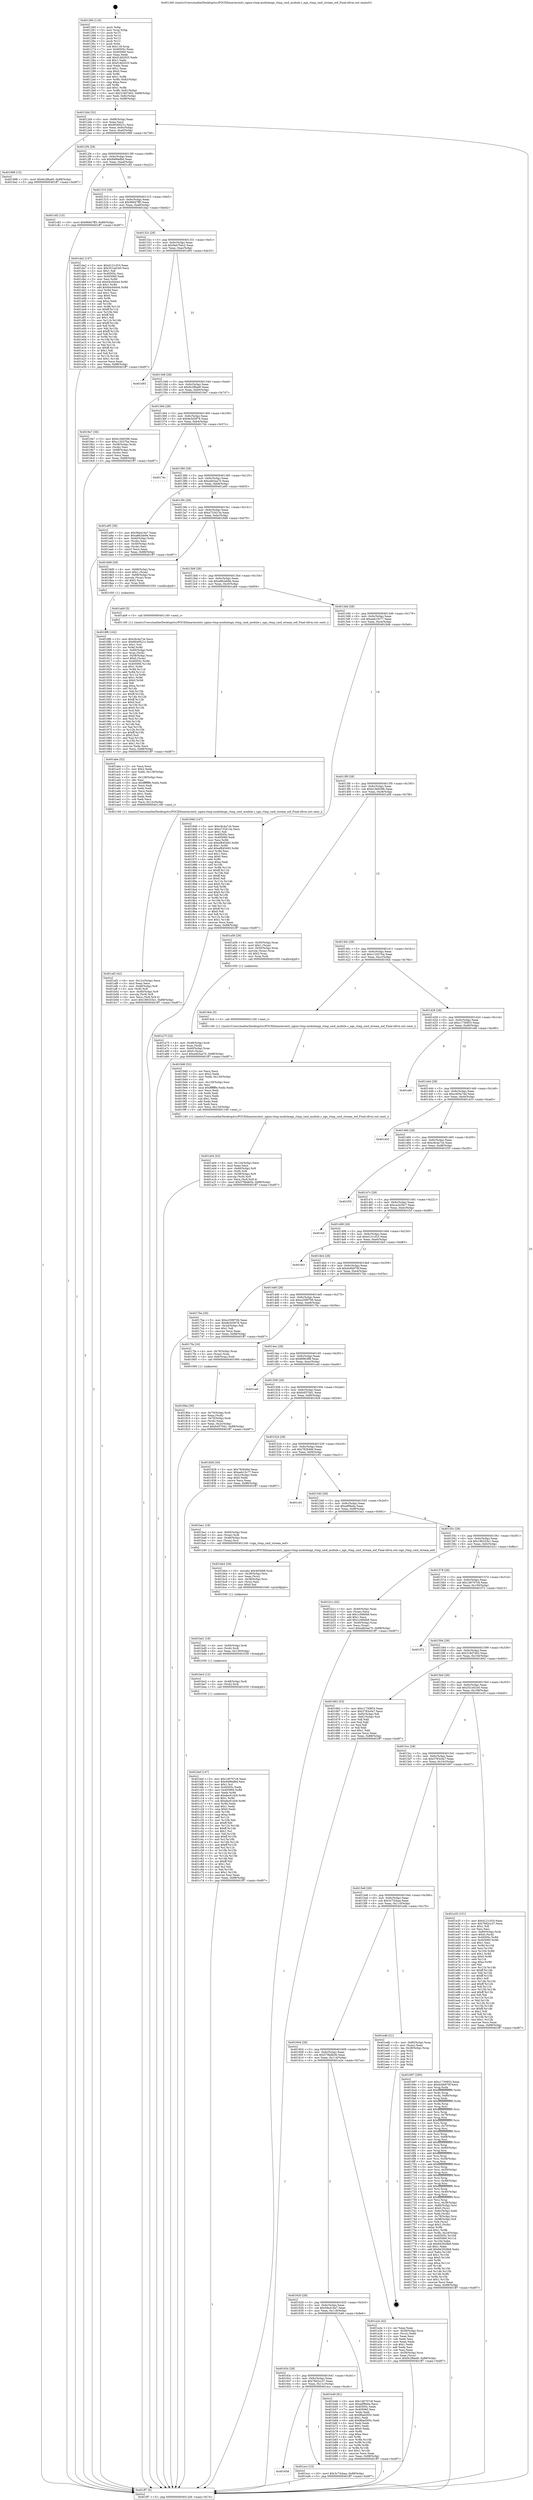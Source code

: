 digraph "0x401260" {
  label = "0x401260 (/mnt/c/Users/mathe/Desktop/tcc/POCII/binaries/extr_nginx-rtmp-modulengx_rtmp_cmd_module.c_ngx_rtmp_cmd_stream_eof_Final-ollvm.out::main(0))"
  labelloc = "t"
  node[shape=record]

  Entry [label="",width=0.3,height=0.3,shape=circle,fillcolor=black,style=filled]
  "0x4012d4" [label="{
     0x4012d4 [32]\l
     | [instrs]\l
     &nbsp;&nbsp;0x4012d4 \<+6\>: mov -0x88(%rbp),%eax\l
     &nbsp;&nbsp;0x4012da \<+2\>: mov %eax,%ecx\l
     &nbsp;&nbsp;0x4012dc \<+6\>: sub $0x9049521c,%ecx\l
     &nbsp;&nbsp;0x4012e2 \<+6\>: mov %eax,-0x9c(%rbp)\l
     &nbsp;&nbsp;0x4012e8 \<+6\>: mov %ecx,-0xa0(%rbp)\l
     &nbsp;&nbsp;0x4012ee \<+6\>: je 0000000000401998 \<main+0x738\>\l
  }"]
  "0x401998" [label="{
     0x401998 [15]\l
     | [instrs]\l
     &nbsp;&nbsp;0x401998 \<+10\>: movl $0x9c2f6ad0,-0x88(%rbp)\l
     &nbsp;&nbsp;0x4019a2 \<+5\>: jmp 0000000000401ff7 \<main+0xd97\>\l
  }"]
  "0x4012f4" [label="{
     0x4012f4 [28]\l
     | [instrs]\l
     &nbsp;&nbsp;0x4012f4 \<+5\>: jmp 00000000004012f9 \<main+0x99\>\l
     &nbsp;&nbsp;0x4012f9 \<+6\>: mov -0x9c(%rbp),%eax\l
     &nbsp;&nbsp;0x4012ff \<+5\>: sub $0x9496efbd,%eax\l
     &nbsp;&nbsp;0x401304 \<+6\>: mov %eax,-0xa4(%rbp)\l
     &nbsp;&nbsp;0x40130a \<+6\>: je 0000000000401c82 \<main+0xa22\>\l
  }"]
  Exit [label="",width=0.3,height=0.3,shape=circle,fillcolor=black,style=filled,peripheries=2]
  "0x401c82" [label="{
     0x401c82 [15]\l
     | [instrs]\l
     &nbsp;&nbsp;0x401c82 \<+10\>: movl $0x96847ff3,-0x88(%rbp)\l
     &nbsp;&nbsp;0x401c8c \<+5\>: jmp 0000000000401ff7 \<main+0xd97\>\l
  }"]
  "0x401310" [label="{
     0x401310 [28]\l
     | [instrs]\l
     &nbsp;&nbsp;0x401310 \<+5\>: jmp 0000000000401315 \<main+0xb5\>\l
     &nbsp;&nbsp;0x401315 \<+6\>: mov -0x9c(%rbp),%eax\l
     &nbsp;&nbsp;0x40131b \<+5\>: sub $0x96847ff3,%eax\l
     &nbsp;&nbsp;0x401320 \<+6\>: mov %eax,-0xa8(%rbp)\l
     &nbsp;&nbsp;0x401326 \<+6\>: je 0000000000401da2 \<main+0xb42\>\l
  }"]
  "0x401658" [label="{
     0x401658\l
  }", style=dashed]
  "0x401da2" [label="{
     0x401da2 [147]\l
     | [instrs]\l
     &nbsp;&nbsp;0x401da2 \<+5\>: mov $0xd121cf10,%eax\l
     &nbsp;&nbsp;0x401da7 \<+5\>: mov $0x351ed1b0,%ecx\l
     &nbsp;&nbsp;0x401dac \<+2\>: mov $0x1,%dl\l
     &nbsp;&nbsp;0x401dae \<+7\>: mov 0x40505c,%esi\l
     &nbsp;&nbsp;0x401db5 \<+7\>: mov 0x405060,%edi\l
     &nbsp;&nbsp;0x401dbc \<+3\>: mov %esi,%r8d\l
     &nbsp;&nbsp;0x401dbf \<+7\>: sub $0x64c0d444,%r8d\l
     &nbsp;&nbsp;0x401dc6 \<+4\>: sub $0x1,%r8d\l
     &nbsp;&nbsp;0x401dca \<+7\>: add $0x64c0d444,%r8d\l
     &nbsp;&nbsp;0x401dd1 \<+4\>: imul %r8d,%esi\l
     &nbsp;&nbsp;0x401dd5 \<+3\>: and $0x1,%esi\l
     &nbsp;&nbsp;0x401dd8 \<+3\>: cmp $0x0,%esi\l
     &nbsp;&nbsp;0x401ddb \<+4\>: sete %r9b\l
     &nbsp;&nbsp;0x401ddf \<+3\>: cmp $0xa,%edi\l
     &nbsp;&nbsp;0x401de2 \<+4\>: setl %r10b\l
     &nbsp;&nbsp;0x401de6 \<+3\>: mov %r9b,%r11b\l
     &nbsp;&nbsp;0x401de9 \<+4\>: xor $0xff,%r11b\l
     &nbsp;&nbsp;0x401ded \<+3\>: mov %r10b,%bl\l
     &nbsp;&nbsp;0x401df0 \<+3\>: xor $0xff,%bl\l
     &nbsp;&nbsp;0x401df3 \<+3\>: xor $0x1,%dl\l
     &nbsp;&nbsp;0x401df6 \<+3\>: mov %r11b,%r14b\l
     &nbsp;&nbsp;0x401df9 \<+4\>: and $0xff,%r14b\l
     &nbsp;&nbsp;0x401dfd \<+3\>: and %dl,%r9b\l
     &nbsp;&nbsp;0x401e00 \<+3\>: mov %bl,%r15b\l
     &nbsp;&nbsp;0x401e03 \<+4\>: and $0xff,%r15b\l
     &nbsp;&nbsp;0x401e07 \<+3\>: and %dl,%r10b\l
     &nbsp;&nbsp;0x401e0a \<+3\>: or %r9b,%r14b\l
     &nbsp;&nbsp;0x401e0d \<+3\>: or %r10b,%r15b\l
     &nbsp;&nbsp;0x401e10 \<+3\>: xor %r15b,%r14b\l
     &nbsp;&nbsp;0x401e13 \<+3\>: or %bl,%r11b\l
     &nbsp;&nbsp;0x401e16 \<+4\>: xor $0xff,%r11b\l
     &nbsp;&nbsp;0x401e1a \<+3\>: or $0x1,%dl\l
     &nbsp;&nbsp;0x401e1d \<+3\>: and %dl,%r11b\l
     &nbsp;&nbsp;0x401e20 \<+3\>: or %r11b,%r14b\l
     &nbsp;&nbsp;0x401e23 \<+4\>: test $0x1,%r14b\l
     &nbsp;&nbsp;0x401e27 \<+3\>: cmovne %ecx,%eax\l
     &nbsp;&nbsp;0x401e2a \<+6\>: mov %eax,-0x88(%rbp)\l
     &nbsp;&nbsp;0x401e30 \<+5\>: jmp 0000000000401ff7 \<main+0xd97\>\l
  }"]
  "0x40132c" [label="{
     0x40132c [28]\l
     | [instrs]\l
     &nbsp;&nbsp;0x40132c \<+5\>: jmp 0000000000401331 \<main+0xd1\>\l
     &nbsp;&nbsp;0x401331 \<+6\>: mov -0x9c(%rbp),%eax\l
     &nbsp;&nbsp;0x401337 \<+5\>: sub $0x9ab7b4c2,%eax\l
     &nbsp;&nbsp;0x40133c \<+6\>: mov %eax,-0xac(%rbp)\l
     &nbsp;&nbsp;0x401342 \<+6\>: je 0000000000401d93 \<main+0xb33\>\l
  }"]
  "0x401ecc" [label="{
     0x401ecc [15]\l
     | [instrs]\l
     &nbsp;&nbsp;0x401ecc \<+10\>: movl $0x3c73cbaa,-0x88(%rbp)\l
     &nbsp;&nbsp;0x401ed6 \<+5\>: jmp 0000000000401ff7 \<main+0xd97\>\l
  }"]
  "0x401d93" [label="{
     0x401d93\l
  }", style=dashed]
  "0x401348" [label="{
     0x401348 [28]\l
     | [instrs]\l
     &nbsp;&nbsp;0x401348 \<+5\>: jmp 000000000040134d \<main+0xed\>\l
     &nbsp;&nbsp;0x40134d \<+6\>: mov -0x9c(%rbp),%eax\l
     &nbsp;&nbsp;0x401353 \<+5\>: sub $0x9c2f6ad0,%eax\l
     &nbsp;&nbsp;0x401358 \<+6\>: mov %eax,-0xb0(%rbp)\l
     &nbsp;&nbsp;0x40135e \<+6\>: je 00000000004019a7 \<main+0x747\>\l
  }"]
  "0x401bef" [label="{
     0x401bef [147]\l
     | [instrs]\l
     &nbsp;&nbsp;0x401bef \<+5\>: mov $0x1d0707c8,%eax\l
     &nbsp;&nbsp;0x401bf4 \<+5\>: mov $0x9496efbd,%esi\l
     &nbsp;&nbsp;0x401bf9 \<+2\>: mov $0x1,%cl\l
     &nbsp;&nbsp;0x401bfb \<+7\>: mov 0x40505c,%edx\l
     &nbsp;&nbsp;0x401c02 \<+8\>: mov 0x405060,%r8d\l
     &nbsp;&nbsp;0x401c0a \<+3\>: mov %edx,%r9d\l
     &nbsp;&nbsp;0x401c0d \<+7\>: add $0xdec61dc6,%r9d\l
     &nbsp;&nbsp;0x401c14 \<+4\>: sub $0x1,%r9d\l
     &nbsp;&nbsp;0x401c18 \<+7\>: sub $0xdec61dc6,%r9d\l
     &nbsp;&nbsp;0x401c1f \<+4\>: imul %r9d,%edx\l
     &nbsp;&nbsp;0x401c23 \<+3\>: and $0x1,%edx\l
     &nbsp;&nbsp;0x401c26 \<+3\>: cmp $0x0,%edx\l
     &nbsp;&nbsp;0x401c29 \<+4\>: sete %r10b\l
     &nbsp;&nbsp;0x401c2d \<+4\>: cmp $0xa,%r8d\l
     &nbsp;&nbsp;0x401c31 \<+4\>: setl %r11b\l
     &nbsp;&nbsp;0x401c35 \<+3\>: mov %r10b,%bl\l
     &nbsp;&nbsp;0x401c38 \<+3\>: xor $0xff,%bl\l
     &nbsp;&nbsp;0x401c3b \<+3\>: mov %r11b,%r14b\l
     &nbsp;&nbsp;0x401c3e \<+4\>: xor $0xff,%r14b\l
     &nbsp;&nbsp;0x401c42 \<+3\>: xor $0x1,%cl\l
     &nbsp;&nbsp;0x401c45 \<+3\>: mov %bl,%r15b\l
     &nbsp;&nbsp;0x401c48 \<+4\>: and $0xff,%r15b\l
     &nbsp;&nbsp;0x401c4c \<+3\>: and %cl,%r10b\l
     &nbsp;&nbsp;0x401c4f \<+3\>: mov %r14b,%r12b\l
     &nbsp;&nbsp;0x401c52 \<+4\>: and $0xff,%r12b\l
     &nbsp;&nbsp;0x401c56 \<+3\>: and %cl,%r11b\l
     &nbsp;&nbsp;0x401c59 \<+3\>: or %r10b,%r15b\l
     &nbsp;&nbsp;0x401c5c \<+3\>: or %r11b,%r12b\l
     &nbsp;&nbsp;0x401c5f \<+3\>: xor %r12b,%r15b\l
     &nbsp;&nbsp;0x401c62 \<+3\>: or %r14b,%bl\l
     &nbsp;&nbsp;0x401c65 \<+3\>: xor $0xff,%bl\l
     &nbsp;&nbsp;0x401c68 \<+3\>: or $0x1,%cl\l
     &nbsp;&nbsp;0x401c6b \<+2\>: and %cl,%bl\l
     &nbsp;&nbsp;0x401c6d \<+3\>: or %bl,%r15b\l
     &nbsp;&nbsp;0x401c70 \<+4\>: test $0x1,%r15b\l
     &nbsp;&nbsp;0x401c74 \<+3\>: cmovne %esi,%eax\l
     &nbsp;&nbsp;0x401c77 \<+6\>: mov %eax,-0x88(%rbp)\l
     &nbsp;&nbsp;0x401c7d \<+5\>: jmp 0000000000401ff7 \<main+0xd97\>\l
  }"]
  "0x4019a7" [label="{
     0x4019a7 [36]\l
     | [instrs]\l
     &nbsp;&nbsp;0x4019a7 \<+5\>: mov $0xb19e9296,%eax\l
     &nbsp;&nbsp;0x4019ac \<+5\>: mov $0xc12027ba,%ecx\l
     &nbsp;&nbsp;0x4019b1 \<+4\>: mov -0x58(%rbp),%rdx\l
     &nbsp;&nbsp;0x4019b5 \<+2\>: mov (%rdx),%esi\l
     &nbsp;&nbsp;0x4019b7 \<+4\>: mov -0x68(%rbp),%rdx\l
     &nbsp;&nbsp;0x4019bb \<+2\>: cmp (%rdx),%esi\l
     &nbsp;&nbsp;0x4019bd \<+3\>: cmovl %ecx,%eax\l
     &nbsp;&nbsp;0x4019c0 \<+6\>: mov %eax,-0x88(%rbp)\l
     &nbsp;&nbsp;0x4019c6 \<+5\>: jmp 0000000000401ff7 \<main+0xd97\>\l
  }"]
  "0x401364" [label="{
     0x401364 [28]\l
     | [instrs]\l
     &nbsp;&nbsp;0x401364 \<+5\>: jmp 0000000000401369 \<main+0x109\>\l
     &nbsp;&nbsp;0x401369 \<+6\>: mov -0x9c(%rbp),%eax\l
     &nbsp;&nbsp;0x40136f \<+5\>: sub $0x9e3d3978,%eax\l
     &nbsp;&nbsp;0x401374 \<+6\>: mov %eax,-0xb4(%rbp)\l
     &nbsp;&nbsp;0x40137a \<+6\>: je 00000000004017dc \<main+0x57c\>\l
  }"]
  "0x401be3" [label="{
     0x401be3 [12]\l
     | [instrs]\l
     &nbsp;&nbsp;0x401be3 \<+4\>: mov -0x48(%rbp),%rdi\l
     &nbsp;&nbsp;0x401be7 \<+3\>: mov (%rdi),%rdi\l
     &nbsp;&nbsp;0x401bea \<+5\>: call 0000000000401030 \<free@plt\>\l
     | [calls]\l
     &nbsp;&nbsp;0x401030 \{1\} (unknown)\l
  }"]
  "0x4017dc" [label="{
     0x4017dc\l
  }", style=dashed]
  "0x401380" [label="{
     0x401380 [28]\l
     | [instrs]\l
     &nbsp;&nbsp;0x401380 \<+5\>: jmp 0000000000401385 \<main+0x125\>\l
     &nbsp;&nbsp;0x401385 \<+6\>: mov -0x9c(%rbp),%eax\l
     &nbsp;&nbsp;0x40138b \<+5\>: sub $0xa4b5aa70,%eax\l
     &nbsp;&nbsp;0x401390 \<+6\>: mov %eax,-0xb8(%rbp)\l
     &nbsp;&nbsp;0x401396 \<+6\>: je 0000000000401a95 \<main+0x835\>\l
  }"]
  "0x401bd1" [label="{
     0x401bd1 [18]\l
     | [instrs]\l
     &nbsp;&nbsp;0x401bd1 \<+4\>: mov -0x60(%rbp),%rdi\l
     &nbsp;&nbsp;0x401bd5 \<+3\>: mov (%rdi),%rdi\l
     &nbsp;&nbsp;0x401bd8 \<+6\>: mov %eax,-0x130(%rbp)\l
     &nbsp;&nbsp;0x401bde \<+5\>: call 0000000000401030 \<free@plt\>\l
     | [calls]\l
     &nbsp;&nbsp;0x401030 \{1\} (unknown)\l
  }"]
  "0x401a95" [label="{
     0x401a95 [36]\l
     | [instrs]\l
     &nbsp;&nbsp;0x401a95 \<+5\>: mov $0x58a416a7,%eax\l
     &nbsp;&nbsp;0x401a9a \<+5\>: mov $0xa862eb9e,%ecx\l
     &nbsp;&nbsp;0x401a9f \<+4\>: mov -0x40(%rbp),%rdx\l
     &nbsp;&nbsp;0x401aa3 \<+2\>: mov (%rdx),%esi\l
     &nbsp;&nbsp;0x401aa5 \<+4\>: mov -0x50(%rbp),%rdx\l
     &nbsp;&nbsp;0x401aa9 \<+2\>: cmp (%rdx),%esi\l
     &nbsp;&nbsp;0x401aab \<+3\>: cmovl %ecx,%eax\l
     &nbsp;&nbsp;0x401aae \<+6\>: mov %eax,-0x88(%rbp)\l
     &nbsp;&nbsp;0x401ab4 \<+5\>: jmp 0000000000401ff7 \<main+0xd97\>\l
  }"]
  "0x40139c" [label="{
     0x40139c [28]\l
     | [instrs]\l
     &nbsp;&nbsp;0x40139c \<+5\>: jmp 00000000004013a1 \<main+0x141\>\l
     &nbsp;&nbsp;0x4013a1 \<+6\>: mov -0x9c(%rbp),%eax\l
     &nbsp;&nbsp;0x4013a7 \<+5\>: sub $0xa733413a,%eax\l
     &nbsp;&nbsp;0x4013ac \<+6\>: mov %eax,-0xbc(%rbp)\l
     &nbsp;&nbsp;0x4013b2 \<+6\>: je 00000000004018d9 \<main+0x679\>\l
  }"]
  "0x401bb4" [label="{
     0x401bb4 [29]\l
     | [instrs]\l
     &nbsp;&nbsp;0x401bb4 \<+10\>: movabs $0x4030b6,%rdi\l
     &nbsp;&nbsp;0x401bbe \<+4\>: mov -0x38(%rbp),%rsi\l
     &nbsp;&nbsp;0x401bc2 \<+2\>: mov %eax,(%rsi)\l
     &nbsp;&nbsp;0x401bc4 \<+4\>: mov -0x38(%rbp),%rsi\l
     &nbsp;&nbsp;0x401bc8 \<+2\>: mov (%rsi),%esi\l
     &nbsp;&nbsp;0x401bca \<+2\>: mov $0x0,%al\l
     &nbsp;&nbsp;0x401bcc \<+5\>: call 0000000000401040 \<printf@plt\>\l
     | [calls]\l
     &nbsp;&nbsp;0x401040 \{1\} (unknown)\l
  }"]
  "0x4018d9" [label="{
     0x4018d9 [29]\l
     | [instrs]\l
     &nbsp;&nbsp;0x4018d9 \<+4\>: mov -0x68(%rbp),%rax\l
     &nbsp;&nbsp;0x4018dd \<+6\>: movl $0x1,(%rax)\l
     &nbsp;&nbsp;0x4018e3 \<+4\>: mov -0x68(%rbp),%rax\l
     &nbsp;&nbsp;0x4018e7 \<+3\>: movslq (%rax),%rax\l
     &nbsp;&nbsp;0x4018ea \<+4\>: shl $0x2,%rax\l
     &nbsp;&nbsp;0x4018ee \<+3\>: mov %rax,%rdi\l
     &nbsp;&nbsp;0x4018f1 \<+5\>: call 0000000000401050 \<malloc@plt\>\l
     | [calls]\l
     &nbsp;&nbsp;0x401050 \{1\} (unknown)\l
  }"]
  "0x4013b8" [label="{
     0x4013b8 [28]\l
     | [instrs]\l
     &nbsp;&nbsp;0x4013b8 \<+5\>: jmp 00000000004013bd \<main+0x15d\>\l
     &nbsp;&nbsp;0x4013bd \<+6\>: mov -0x9c(%rbp),%eax\l
     &nbsp;&nbsp;0x4013c3 \<+5\>: sub $0xa862eb9e,%eax\l
     &nbsp;&nbsp;0x4013c8 \<+6\>: mov %eax,-0xc0(%rbp)\l
     &nbsp;&nbsp;0x4013ce \<+6\>: je 0000000000401ab9 \<main+0x859\>\l
  }"]
  "0x40163c" [label="{
     0x40163c [28]\l
     | [instrs]\l
     &nbsp;&nbsp;0x40163c \<+5\>: jmp 0000000000401641 \<main+0x3e1\>\l
     &nbsp;&nbsp;0x401641 \<+6\>: mov -0x9c(%rbp),%eax\l
     &nbsp;&nbsp;0x401647 \<+5\>: sub $0x78d2cc37,%eax\l
     &nbsp;&nbsp;0x40164c \<+6\>: mov %eax,-0x11c(%rbp)\l
     &nbsp;&nbsp;0x401652 \<+6\>: je 0000000000401ecc \<main+0xc6c\>\l
  }"]
  "0x401ab9" [label="{
     0x401ab9 [5]\l
     | [instrs]\l
     &nbsp;&nbsp;0x401ab9 \<+5\>: call 0000000000401160 \<next_i\>\l
     | [calls]\l
     &nbsp;&nbsp;0x401160 \{1\} (/mnt/c/Users/mathe/Desktop/tcc/POCII/binaries/extr_nginx-rtmp-modulengx_rtmp_cmd_module.c_ngx_rtmp_cmd_stream_eof_Final-ollvm.out::next_i)\l
  }"]
  "0x4013d4" [label="{
     0x4013d4 [28]\l
     | [instrs]\l
     &nbsp;&nbsp;0x4013d4 \<+5\>: jmp 00000000004013d9 \<main+0x179\>\l
     &nbsp;&nbsp;0x4013d9 \<+6\>: mov -0x9c(%rbp),%eax\l
     &nbsp;&nbsp;0x4013df \<+5\>: sub $0xaeb15c77,%eax\l
     &nbsp;&nbsp;0x4013e4 \<+6\>: mov %eax,-0xc4(%rbp)\l
     &nbsp;&nbsp;0x4013ea \<+6\>: je 0000000000401846 \<main+0x5e6\>\l
  }"]
  "0x401b46" [label="{
     0x401b46 [91]\l
     | [instrs]\l
     &nbsp;&nbsp;0x401b46 \<+5\>: mov $0x1d0707c8,%eax\l
     &nbsp;&nbsp;0x401b4b \<+5\>: mov $0xa9f9a0a,%ecx\l
     &nbsp;&nbsp;0x401b50 \<+7\>: mov 0x40505c,%edx\l
     &nbsp;&nbsp;0x401b57 \<+7\>: mov 0x405060,%esi\l
     &nbsp;&nbsp;0x401b5e \<+2\>: mov %edx,%edi\l
     &nbsp;&nbsp;0x401b60 \<+6\>: sub $0x86ad305c,%edi\l
     &nbsp;&nbsp;0x401b66 \<+3\>: sub $0x1,%edi\l
     &nbsp;&nbsp;0x401b69 \<+6\>: add $0x86ad305c,%edi\l
     &nbsp;&nbsp;0x401b6f \<+3\>: imul %edi,%edx\l
     &nbsp;&nbsp;0x401b72 \<+3\>: and $0x1,%edx\l
     &nbsp;&nbsp;0x401b75 \<+3\>: cmp $0x0,%edx\l
     &nbsp;&nbsp;0x401b78 \<+4\>: sete %r8b\l
     &nbsp;&nbsp;0x401b7c \<+3\>: cmp $0xa,%esi\l
     &nbsp;&nbsp;0x401b7f \<+4\>: setl %r9b\l
     &nbsp;&nbsp;0x401b83 \<+3\>: mov %r8b,%r10b\l
     &nbsp;&nbsp;0x401b86 \<+3\>: and %r9b,%r10b\l
     &nbsp;&nbsp;0x401b89 \<+3\>: xor %r9b,%r8b\l
     &nbsp;&nbsp;0x401b8c \<+3\>: or %r8b,%r10b\l
     &nbsp;&nbsp;0x401b8f \<+4\>: test $0x1,%r10b\l
     &nbsp;&nbsp;0x401b93 \<+3\>: cmovne %ecx,%eax\l
     &nbsp;&nbsp;0x401b96 \<+6\>: mov %eax,-0x88(%rbp)\l
     &nbsp;&nbsp;0x401b9c \<+5\>: jmp 0000000000401ff7 \<main+0xd97\>\l
  }"]
  "0x401846" [label="{
     0x401846 [147]\l
     | [instrs]\l
     &nbsp;&nbsp;0x401846 \<+5\>: mov $0xc9c4a7cb,%eax\l
     &nbsp;&nbsp;0x40184b \<+5\>: mov $0xa733413a,%ecx\l
     &nbsp;&nbsp;0x401850 \<+2\>: mov $0x1,%dl\l
     &nbsp;&nbsp;0x401852 \<+7\>: mov 0x40505c,%esi\l
     &nbsp;&nbsp;0x401859 \<+7\>: mov 0x405060,%edi\l
     &nbsp;&nbsp;0x401860 \<+3\>: mov %esi,%r8d\l
     &nbsp;&nbsp;0x401863 \<+7\>: sub $0xef845493,%r8d\l
     &nbsp;&nbsp;0x40186a \<+4\>: sub $0x1,%r8d\l
     &nbsp;&nbsp;0x40186e \<+7\>: add $0xef845493,%r8d\l
     &nbsp;&nbsp;0x401875 \<+4\>: imul %r8d,%esi\l
     &nbsp;&nbsp;0x401879 \<+3\>: and $0x1,%esi\l
     &nbsp;&nbsp;0x40187c \<+3\>: cmp $0x0,%esi\l
     &nbsp;&nbsp;0x40187f \<+4\>: sete %r9b\l
     &nbsp;&nbsp;0x401883 \<+3\>: cmp $0xa,%edi\l
     &nbsp;&nbsp;0x401886 \<+4\>: setl %r10b\l
     &nbsp;&nbsp;0x40188a \<+3\>: mov %r9b,%r11b\l
     &nbsp;&nbsp;0x40188d \<+4\>: xor $0xff,%r11b\l
     &nbsp;&nbsp;0x401891 \<+3\>: mov %r10b,%bl\l
     &nbsp;&nbsp;0x401894 \<+3\>: xor $0xff,%bl\l
     &nbsp;&nbsp;0x401897 \<+3\>: xor $0x0,%dl\l
     &nbsp;&nbsp;0x40189a \<+3\>: mov %r11b,%r14b\l
     &nbsp;&nbsp;0x40189d \<+4\>: and $0x0,%r14b\l
     &nbsp;&nbsp;0x4018a1 \<+3\>: and %dl,%r9b\l
     &nbsp;&nbsp;0x4018a4 \<+3\>: mov %bl,%r15b\l
     &nbsp;&nbsp;0x4018a7 \<+4\>: and $0x0,%r15b\l
     &nbsp;&nbsp;0x4018ab \<+3\>: and %dl,%r10b\l
     &nbsp;&nbsp;0x4018ae \<+3\>: or %r9b,%r14b\l
     &nbsp;&nbsp;0x4018b1 \<+3\>: or %r10b,%r15b\l
     &nbsp;&nbsp;0x4018b4 \<+3\>: xor %r15b,%r14b\l
     &nbsp;&nbsp;0x4018b7 \<+3\>: or %bl,%r11b\l
     &nbsp;&nbsp;0x4018ba \<+4\>: xor $0xff,%r11b\l
     &nbsp;&nbsp;0x4018be \<+3\>: or $0x0,%dl\l
     &nbsp;&nbsp;0x4018c1 \<+3\>: and %dl,%r11b\l
     &nbsp;&nbsp;0x4018c4 \<+3\>: or %r11b,%r14b\l
     &nbsp;&nbsp;0x4018c7 \<+4\>: test $0x1,%r14b\l
     &nbsp;&nbsp;0x4018cb \<+3\>: cmovne %ecx,%eax\l
     &nbsp;&nbsp;0x4018ce \<+6\>: mov %eax,-0x88(%rbp)\l
     &nbsp;&nbsp;0x4018d4 \<+5\>: jmp 0000000000401ff7 \<main+0xd97\>\l
  }"]
  "0x4013f0" [label="{
     0x4013f0 [28]\l
     | [instrs]\l
     &nbsp;&nbsp;0x4013f0 \<+5\>: jmp 00000000004013f5 \<main+0x195\>\l
     &nbsp;&nbsp;0x4013f5 \<+6\>: mov -0x9c(%rbp),%eax\l
     &nbsp;&nbsp;0x4013fb \<+5\>: sub $0xb19e9296,%eax\l
     &nbsp;&nbsp;0x401400 \<+6\>: mov %eax,-0xc8(%rbp)\l
     &nbsp;&nbsp;0x401406 \<+6\>: je 0000000000401a58 \<main+0x7f8\>\l
  }"]
  "0x401af2" [label="{
     0x401af2 [42]\l
     | [instrs]\l
     &nbsp;&nbsp;0x401af2 \<+6\>: mov -0x12c(%rbp),%ecx\l
     &nbsp;&nbsp;0x401af8 \<+3\>: imul %eax,%ecx\l
     &nbsp;&nbsp;0x401afb \<+4\>: mov -0x48(%rbp),%r8\l
     &nbsp;&nbsp;0x401aff \<+3\>: mov (%r8),%r8\l
     &nbsp;&nbsp;0x401b02 \<+4\>: mov -0x40(%rbp),%r9\l
     &nbsp;&nbsp;0x401b06 \<+3\>: movslq (%r9),%r9\l
     &nbsp;&nbsp;0x401b09 \<+4\>: mov %ecx,(%r8,%r9,4)\l
     &nbsp;&nbsp;0x401b0d \<+10\>: movl $0x186333e1,-0x88(%rbp)\l
     &nbsp;&nbsp;0x401b17 \<+5\>: jmp 0000000000401ff7 \<main+0xd97\>\l
  }"]
  "0x401a58" [label="{
     0x401a58 [29]\l
     | [instrs]\l
     &nbsp;&nbsp;0x401a58 \<+4\>: mov -0x50(%rbp),%rax\l
     &nbsp;&nbsp;0x401a5c \<+6\>: movl $0x1,(%rax)\l
     &nbsp;&nbsp;0x401a62 \<+4\>: mov -0x50(%rbp),%rax\l
     &nbsp;&nbsp;0x401a66 \<+3\>: movslq (%rax),%rax\l
     &nbsp;&nbsp;0x401a69 \<+4\>: shl $0x2,%rax\l
     &nbsp;&nbsp;0x401a6d \<+3\>: mov %rax,%rdi\l
     &nbsp;&nbsp;0x401a70 \<+5\>: call 0000000000401050 \<malloc@plt\>\l
     | [calls]\l
     &nbsp;&nbsp;0x401050 \{1\} (unknown)\l
  }"]
  "0x40140c" [label="{
     0x40140c [28]\l
     | [instrs]\l
     &nbsp;&nbsp;0x40140c \<+5\>: jmp 0000000000401411 \<main+0x1b1\>\l
     &nbsp;&nbsp;0x401411 \<+6\>: mov -0x9c(%rbp),%eax\l
     &nbsp;&nbsp;0x401417 \<+5\>: sub $0xc12027ba,%eax\l
     &nbsp;&nbsp;0x40141c \<+6\>: mov %eax,-0xcc(%rbp)\l
     &nbsp;&nbsp;0x401422 \<+6\>: je 00000000004019cb \<main+0x76b\>\l
  }"]
  "0x401abe" [label="{
     0x401abe [52]\l
     | [instrs]\l
     &nbsp;&nbsp;0x401abe \<+2\>: xor %ecx,%ecx\l
     &nbsp;&nbsp;0x401ac0 \<+5\>: mov $0x2,%edx\l
     &nbsp;&nbsp;0x401ac5 \<+6\>: mov %edx,-0x128(%rbp)\l
     &nbsp;&nbsp;0x401acb \<+1\>: cltd\l
     &nbsp;&nbsp;0x401acc \<+6\>: mov -0x128(%rbp),%esi\l
     &nbsp;&nbsp;0x401ad2 \<+2\>: idiv %esi\l
     &nbsp;&nbsp;0x401ad4 \<+6\>: imul $0xfffffffe,%edx,%edx\l
     &nbsp;&nbsp;0x401ada \<+2\>: mov %ecx,%edi\l
     &nbsp;&nbsp;0x401adc \<+2\>: sub %edx,%edi\l
     &nbsp;&nbsp;0x401ade \<+2\>: mov %ecx,%edx\l
     &nbsp;&nbsp;0x401ae0 \<+3\>: sub $0x1,%edx\l
     &nbsp;&nbsp;0x401ae3 \<+2\>: add %edx,%edi\l
     &nbsp;&nbsp;0x401ae5 \<+2\>: sub %edi,%ecx\l
     &nbsp;&nbsp;0x401ae7 \<+6\>: mov %ecx,-0x12c(%rbp)\l
     &nbsp;&nbsp;0x401aed \<+5\>: call 0000000000401160 \<next_i\>\l
     | [calls]\l
     &nbsp;&nbsp;0x401160 \{1\} (/mnt/c/Users/mathe/Desktop/tcc/POCII/binaries/extr_nginx-rtmp-modulengx_rtmp_cmd_module.c_ngx_rtmp_cmd_stream_eof_Final-ollvm.out::next_i)\l
  }"]
  "0x4019cb" [label="{
     0x4019cb [5]\l
     | [instrs]\l
     &nbsp;&nbsp;0x4019cb \<+5\>: call 0000000000401160 \<next_i\>\l
     | [calls]\l
     &nbsp;&nbsp;0x401160 \{1\} (/mnt/c/Users/mathe/Desktop/tcc/POCII/binaries/extr_nginx-rtmp-modulengx_rtmp_cmd_module.c_ngx_rtmp_cmd_stream_eof_Final-ollvm.out::next_i)\l
  }"]
  "0x401428" [label="{
     0x401428 [28]\l
     | [instrs]\l
     &nbsp;&nbsp;0x401428 \<+5\>: jmp 000000000040142d \<main+0x1cd\>\l
     &nbsp;&nbsp;0x40142d \<+6\>: mov -0x9c(%rbp),%eax\l
     &nbsp;&nbsp;0x401433 \<+5\>: sub $0xc1730853,%eax\l
     &nbsp;&nbsp;0x401438 \<+6\>: mov %eax,-0xd0(%rbp)\l
     &nbsp;&nbsp;0x40143e \<+6\>: je 0000000000401ef0 \<main+0xc90\>\l
  }"]
  "0x401a75" [label="{
     0x401a75 [32]\l
     | [instrs]\l
     &nbsp;&nbsp;0x401a75 \<+4\>: mov -0x48(%rbp),%rdi\l
     &nbsp;&nbsp;0x401a79 \<+3\>: mov %rax,(%rdi)\l
     &nbsp;&nbsp;0x401a7c \<+4\>: mov -0x40(%rbp),%rax\l
     &nbsp;&nbsp;0x401a80 \<+6\>: movl $0x0,(%rax)\l
     &nbsp;&nbsp;0x401a86 \<+10\>: movl $0xa4b5aa70,-0x88(%rbp)\l
     &nbsp;&nbsp;0x401a90 \<+5\>: jmp 0000000000401ff7 \<main+0xd97\>\l
  }"]
  "0x401ef0" [label="{
     0x401ef0\l
  }", style=dashed]
  "0x401444" [label="{
     0x401444 [28]\l
     | [instrs]\l
     &nbsp;&nbsp;0x401444 \<+5\>: jmp 0000000000401449 \<main+0x1e9\>\l
     &nbsp;&nbsp;0x401449 \<+6\>: mov -0x9c(%rbp),%eax\l
     &nbsp;&nbsp;0x40144f \<+5\>: sub $0xc400a74d,%eax\l
     &nbsp;&nbsp;0x401454 \<+6\>: mov %eax,-0xd4(%rbp)\l
     &nbsp;&nbsp;0x40145a \<+6\>: je 0000000000401d33 \<main+0xad3\>\l
  }"]
  "0x401620" [label="{
     0x401620 [28]\l
     | [instrs]\l
     &nbsp;&nbsp;0x401620 \<+5\>: jmp 0000000000401625 \<main+0x3c5\>\l
     &nbsp;&nbsp;0x401625 \<+6\>: mov -0x9c(%rbp),%eax\l
     &nbsp;&nbsp;0x40162b \<+5\>: sub $0x58a416a7,%eax\l
     &nbsp;&nbsp;0x401630 \<+6\>: mov %eax,-0x118(%rbp)\l
     &nbsp;&nbsp;0x401636 \<+6\>: je 0000000000401b46 \<main+0x8e6\>\l
  }"]
  "0x401d33" [label="{
     0x401d33\l
  }", style=dashed]
  "0x401460" [label="{
     0x401460 [28]\l
     | [instrs]\l
     &nbsp;&nbsp;0x401460 \<+5\>: jmp 0000000000401465 \<main+0x205\>\l
     &nbsp;&nbsp;0x401465 \<+6\>: mov -0x9c(%rbp),%eax\l
     &nbsp;&nbsp;0x40146b \<+5\>: sub $0xc9c4a7cb,%eax\l
     &nbsp;&nbsp;0x401470 \<+6\>: mov %eax,-0xd8(%rbp)\l
     &nbsp;&nbsp;0x401476 \<+6\>: je 0000000000401f35 \<main+0xcd5\>\l
  }"]
  "0x401a2e" [label="{
     0x401a2e [42]\l
     | [instrs]\l
     &nbsp;&nbsp;0x401a2e \<+2\>: xor %eax,%eax\l
     &nbsp;&nbsp;0x401a30 \<+4\>: mov -0x58(%rbp),%rcx\l
     &nbsp;&nbsp;0x401a34 \<+2\>: mov (%rcx),%edx\l
     &nbsp;&nbsp;0x401a36 \<+2\>: mov %eax,%esi\l
     &nbsp;&nbsp;0x401a38 \<+2\>: sub %edx,%esi\l
     &nbsp;&nbsp;0x401a3a \<+2\>: mov %eax,%edx\l
     &nbsp;&nbsp;0x401a3c \<+3\>: sub $0x1,%edx\l
     &nbsp;&nbsp;0x401a3f \<+2\>: add %edx,%esi\l
     &nbsp;&nbsp;0x401a41 \<+2\>: sub %esi,%eax\l
     &nbsp;&nbsp;0x401a43 \<+4\>: mov -0x58(%rbp),%rcx\l
     &nbsp;&nbsp;0x401a47 \<+2\>: mov %eax,(%rcx)\l
     &nbsp;&nbsp;0x401a49 \<+10\>: movl $0x9c2f6ad0,-0x88(%rbp)\l
     &nbsp;&nbsp;0x401a53 \<+5\>: jmp 0000000000401ff7 \<main+0xd97\>\l
  }"]
  "0x401f35" [label="{
     0x401f35\l
  }", style=dashed]
  "0x40147c" [label="{
     0x40147c [28]\l
     | [instrs]\l
     &nbsp;&nbsp;0x40147c \<+5\>: jmp 0000000000401481 \<main+0x221\>\l
     &nbsp;&nbsp;0x401481 \<+6\>: mov -0x9c(%rbp),%eax\l
     &nbsp;&nbsp;0x401487 \<+5\>: sub $0xca2e26c7,%eax\l
     &nbsp;&nbsp;0x40148c \<+6\>: mov %eax,-0xdc(%rbp)\l
     &nbsp;&nbsp;0x401492 \<+6\>: je 0000000000401fcf \<main+0xd6f\>\l
  }"]
  "0x401604" [label="{
     0x401604 [28]\l
     | [instrs]\l
     &nbsp;&nbsp;0x401604 \<+5\>: jmp 0000000000401609 \<main+0x3a9\>\l
     &nbsp;&nbsp;0x401609 \<+6\>: mov -0x9c(%rbp),%eax\l
     &nbsp;&nbsp;0x40160f \<+5\>: sub $0x578bdb5b,%eax\l
     &nbsp;&nbsp;0x401614 \<+6\>: mov %eax,-0x114(%rbp)\l
     &nbsp;&nbsp;0x40161a \<+6\>: je 0000000000401a2e \<main+0x7ce\>\l
  }"]
  "0x401fcf" [label="{
     0x401fcf\l
  }", style=dashed]
  "0x401498" [label="{
     0x401498 [28]\l
     | [instrs]\l
     &nbsp;&nbsp;0x401498 \<+5\>: jmp 000000000040149d \<main+0x23d\>\l
     &nbsp;&nbsp;0x40149d \<+6\>: mov -0x9c(%rbp),%eax\l
     &nbsp;&nbsp;0x4014a3 \<+5\>: sub $0xd121cf10,%eax\l
     &nbsp;&nbsp;0x4014a8 \<+6\>: mov %eax,-0xe0(%rbp)\l
     &nbsp;&nbsp;0x4014ae \<+6\>: je 0000000000401fe3 \<main+0xd83\>\l
  }"]
  "0x401edb" [label="{
     0x401edb [21]\l
     | [instrs]\l
     &nbsp;&nbsp;0x401edb \<+4\>: mov -0x80(%rbp),%rax\l
     &nbsp;&nbsp;0x401edf \<+2\>: mov (%rax),%eax\l
     &nbsp;&nbsp;0x401ee1 \<+4\>: lea -0x28(%rbp),%rsp\l
     &nbsp;&nbsp;0x401ee5 \<+1\>: pop %rbx\l
     &nbsp;&nbsp;0x401ee6 \<+2\>: pop %r12\l
     &nbsp;&nbsp;0x401ee8 \<+2\>: pop %r13\l
     &nbsp;&nbsp;0x401eea \<+2\>: pop %r14\l
     &nbsp;&nbsp;0x401eec \<+2\>: pop %r15\l
     &nbsp;&nbsp;0x401eee \<+1\>: pop %rbp\l
     &nbsp;&nbsp;0x401eef \<+1\>: ret\l
  }"]
  "0x401fe3" [label="{
     0x401fe3\l
  }", style=dashed]
  "0x4014b4" [label="{
     0x4014b4 [28]\l
     | [instrs]\l
     &nbsp;&nbsp;0x4014b4 \<+5\>: jmp 00000000004014b9 \<main+0x259\>\l
     &nbsp;&nbsp;0x4014b9 \<+6\>: mov -0x9c(%rbp),%eax\l
     &nbsp;&nbsp;0x4014bf \<+5\>: sub $0xdc6b970f,%eax\l
     &nbsp;&nbsp;0x4014c4 \<+6\>: mov %eax,-0xe4(%rbp)\l
     &nbsp;&nbsp;0x4014ca \<+6\>: je 00000000004017be \<main+0x55e\>\l
  }"]
  "0x401a04" [label="{
     0x401a04 [42]\l
     | [instrs]\l
     &nbsp;&nbsp;0x401a04 \<+6\>: mov -0x124(%rbp),%ecx\l
     &nbsp;&nbsp;0x401a0a \<+3\>: imul %eax,%ecx\l
     &nbsp;&nbsp;0x401a0d \<+4\>: mov -0x60(%rbp),%r8\l
     &nbsp;&nbsp;0x401a11 \<+3\>: mov (%r8),%r8\l
     &nbsp;&nbsp;0x401a14 \<+4\>: mov -0x58(%rbp),%r9\l
     &nbsp;&nbsp;0x401a18 \<+3\>: movslq (%r9),%r9\l
     &nbsp;&nbsp;0x401a1b \<+4\>: mov %ecx,(%r8,%r9,4)\l
     &nbsp;&nbsp;0x401a1f \<+10\>: movl $0x578bdb5b,-0x88(%rbp)\l
     &nbsp;&nbsp;0x401a29 \<+5\>: jmp 0000000000401ff7 \<main+0xd97\>\l
  }"]
  "0x4017be" [label="{
     0x4017be [30]\l
     | [instrs]\l
     &nbsp;&nbsp;0x4017be \<+5\>: mov $0xe2599706,%eax\l
     &nbsp;&nbsp;0x4017c3 \<+5\>: mov $0x9e3d3978,%ecx\l
     &nbsp;&nbsp;0x4017c8 \<+3\>: mov -0x2d(%rbp),%dl\l
     &nbsp;&nbsp;0x4017cb \<+3\>: test $0x1,%dl\l
     &nbsp;&nbsp;0x4017ce \<+3\>: cmovne %ecx,%eax\l
     &nbsp;&nbsp;0x4017d1 \<+6\>: mov %eax,-0x88(%rbp)\l
     &nbsp;&nbsp;0x4017d7 \<+5\>: jmp 0000000000401ff7 \<main+0xd97\>\l
  }"]
  "0x4014d0" [label="{
     0x4014d0 [28]\l
     | [instrs]\l
     &nbsp;&nbsp;0x4014d0 \<+5\>: jmp 00000000004014d5 \<main+0x275\>\l
     &nbsp;&nbsp;0x4014d5 \<+6\>: mov -0x9c(%rbp),%eax\l
     &nbsp;&nbsp;0x4014db \<+5\>: sub $0xe2599706,%eax\l
     &nbsp;&nbsp;0x4014e0 \<+6\>: mov %eax,-0xe8(%rbp)\l
     &nbsp;&nbsp;0x4014e6 \<+6\>: je 00000000004017fa \<main+0x59a\>\l
  }"]
  "0x4019d0" [label="{
     0x4019d0 [52]\l
     | [instrs]\l
     &nbsp;&nbsp;0x4019d0 \<+2\>: xor %ecx,%ecx\l
     &nbsp;&nbsp;0x4019d2 \<+5\>: mov $0x2,%edx\l
     &nbsp;&nbsp;0x4019d7 \<+6\>: mov %edx,-0x120(%rbp)\l
     &nbsp;&nbsp;0x4019dd \<+1\>: cltd\l
     &nbsp;&nbsp;0x4019de \<+6\>: mov -0x120(%rbp),%esi\l
     &nbsp;&nbsp;0x4019e4 \<+2\>: idiv %esi\l
     &nbsp;&nbsp;0x4019e6 \<+6\>: imul $0xfffffffe,%edx,%edx\l
     &nbsp;&nbsp;0x4019ec \<+2\>: mov %ecx,%edi\l
     &nbsp;&nbsp;0x4019ee \<+2\>: sub %edx,%edi\l
     &nbsp;&nbsp;0x4019f0 \<+2\>: mov %ecx,%edx\l
     &nbsp;&nbsp;0x4019f2 \<+3\>: sub $0x1,%edx\l
     &nbsp;&nbsp;0x4019f5 \<+2\>: add %edx,%edi\l
     &nbsp;&nbsp;0x4019f7 \<+2\>: sub %edi,%ecx\l
     &nbsp;&nbsp;0x4019f9 \<+6\>: mov %ecx,-0x124(%rbp)\l
     &nbsp;&nbsp;0x4019ff \<+5\>: call 0000000000401160 \<next_i\>\l
     | [calls]\l
     &nbsp;&nbsp;0x401160 \{1\} (/mnt/c/Users/mathe/Desktop/tcc/POCII/binaries/extr_nginx-rtmp-modulengx_rtmp_cmd_module.c_ngx_rtmp_cmd_stream_eof_Final-ollvm.out::next_i)\l
  }"]
  "0x4017fa" [label="{
     0x4017fa [16]\l
     | [instrs]\l
     &nbsp;&nbsp;0x4017fa \<+4\>: mov -0x78(%rbp),%rax\l
     &nbsp;&nbsp;0x4017fe \<+3\>: mov (%rax),%rax\l
     &nbsp;&nbsp;0x401801 \<+4\>: mov 0x8(%rax),%rdi\l
     &nbsp;&nbsp;0x401805 \<+5\>: call 0000000000401060 \<atoi@plt\>\l
     | [calls]\l
     &nbsp;&nbsp;0x401060 \{1\} (unknown)\l
  }"]
  "0x4014ec" [label="{
     0x4014ec [28]\l
     | [instrs]\l
     &nbsp;&nbsp;0x4014ec \<+5\>: jmp 00000000004014f1 \<main+0x291\>\l
     &nbsp;&nbsp;0x4014f1 \<+6\>: mov -0x9c(%rbp),%eax\l
     &nbsp;&nbsp;0x4014f7 \<+5\>: sub $0xf6f9c9f8,%eax\l
     &nbsp;&nbsp;0x4014fc \<+6\>: mov %eax,-0xec(%rbp)\l
     &nbsp;&nbsp;0x401502 \<+6\>: je 0000000000401ca0 \<main+0xa40\>\l
  }"]
  "0x4018f6" [label="{
     0x4018f6 [162]\l
     | [instrs]\l
     &nbsp;&nbsp;0x4018f6 \<+5\>: mov $0xc9c4a7cb,%ecx\l
     &nbsp;&nbsp;0x4018fb \<+5\>: mov $0x9049521c,%edx\l
     &nbsp;&nbsp;0x401900 \<+3\>: mov $0x1,%sil\l
     &nbsp;&nbsp;0x401903 \<+3\>: xor %r8d,%r8d\l
     &nbsp;&nbsp;0x401906 \<+4\>: mov -0x60(%rbp),%rdi\l
     &nbsp;&nbsp;0x40190a \<+3\>: mov %rax,(%rdi)\l
     &nbsp;&nbsp;0x40190d \<+4\>: mov -0x58(%rbp),%rax\l
     &nbsp;&nbsp;0x401911 \<+6\>: movl $0x0,(%rax)\l
     &nbsp;&nbsp;0x401917 \<+8\>: mov 0x40505c,%r9d\l
     &nbsp;&nbsp;0x40191f \<+8\>: mov 0x405060,%r10d\l
     &nbsp;&nbsp;0x401927 \<+4\>: sub $0x1,%r8d\l
     &nbsp;&nbsp;0x40192b \<+3\>: mov %r9d,%r11d\l
     &nbsp;&nbsp;0x40192e \<+3\>: add %r8d,%r11d\l
     &nbsp;&nbsp;0x401931 \<+4\>: imul %r11d,%r9d\l
     &nbsp;&nbsp;0x401935 \<+4\>: and $0x1,%r9d\l
     &nbsp;&nbsp;0x401939 \<+4\>: cmp $0x0,%r9d\l
     &nbsp;&nbsp;0x40193d \<+3\>: sete %bl\l
     &nbsp;&nbsp;0x401940 \<+4\>: cmp $0xa,%r10d\l
     &nbsp;&nbsp;0x401944 \<+4\>: setl %r14b\l
     &nbsp;&nbsp;0x401948 \<+3\>: mov %bl,%r15b\l
     &nbsp;&nbsp;0x40194b \<+4\>: xor $0xff,%r15b\l
     &nbsp;&nbsp;0x40194f \<+3\>: mov %r14b,%r12b\l
     &nbsp;&nbsp;0x401952 \<+4\>: xor $0xff,%r12b\l
     &nbsp;&nbsp;0x401956 \<+4\>: xor $0x0,%sil\l
     &nbsp;&nbsp;0x40195a \<+3\>: mov %r15b,%r13b\l
     &nbsp;&nbsp;0x40195d \<+4\>: and $0x0,%r13b\l
     &nbsp;&nbsp;0x401961 \<+3\>: and %sil,%bl\l
     &nbsp;&nbsp;0x401964 \<+3\>: mov %r12b,%al\l
     &nbsp;&nbsp;0x401967 \<+2\>: and $0x0,%al\l
     &nbsp;&nbsp;0x401969 \<+3\>: and %sil,%r14b\l
     &nbsp;&nbsp;0x40196c \<+3\>: or %bl,%r13b\l
     &nbsp;&nbsp;0x40196f \<+3\>: or %r14b,%al\l
     &nbsp;&nbsp;0x401972 \<+3\>: xor %al,%r13b\l
     &nbsp;&nbsp;0x401975 \<+3\>: or %r12b,%r15b\l
     &nbsp;&nbsp;0x401978 \<+4\>: xor $0xff,%r15b\l
     &nbsp;&nbsp;0x40197c \<+4\>: or $0x0,%sil\l
     &nbsp;&nbsp;0x401980 \<+3\>: and %sil,%r15b\l
     &nbsp;&nbsp;0x401983 \<+3\>: or %r15b,%r13b\l
     &nbsp;&nbsp;0x401986 \<+4\>: test $0x1,%r13b\l
     &nbsp;&nbsp;0x40198a \<+3\>: cmovne %edx,%ecx\l
     &nbsp;&nbsp;0x40198d \<+6\>: mov %ecx,-0x88(%rbp)\l
     &nbsp;&nbsp;0x401993 \<+5\>: jmp 0000000000401ff7 \<main+0xd97\>\l
  }"]
  "0x401ca0" [label="{
     0x401ca0\l
  }", style=dashed]
  "0x401508" [label="{
     0x401508 [28]\l
     | [instrs]\l
     &nbsp;&nbsp;0x401508 \<+5\>: jmp 000000000040150d \<main+0x2ad\>\l
     &nbsp;&nbsp;0x40150d \<+6\>: mov -0x9c(%rbp),%eax\l
     &nbsp;&nbsp;0x401513 \<+5\>: sub $0xfc6570d1,%eax\l
     &nbsp;&nbsp;0x401518 \<+6\>: mov %eax,-0xf0(%rbp)\l
     &nbsp;&nbsp;0x40151e \<+6\>: je 0000000000401828 \<main+0x5c8\>\l
  }"]
  "0x40180a" [label="{
     0x40180a [30]\l
     | [instrs]\l
     &nbsp;&nbsp;0x40180a \<+4\>: mov -0x70(%rbp),%rdi\l
     &nbsp;&nbsp;0x40180e \<+2\>: mov %eax,(%rdi)\l
     &nbsp;&nbsp;0x401810 \<+4\>: mov -0x70(%rbp),%rdi\l
     &nbsp;&nbsp;0x401814 \<+2\>: mov (%rdi),%eax\l
     &nbsp;&nbsp;0x401816 \<+3\>: mov %eax,-0x2c(%rbp)\l
     &nbsp;&nbsp;0x401819 \<+10\>: movl $0xfc6570d1,-0x88(%rbp)\l
     &nbsp;&nbsp;0x401823 \<+5\>: jmp 0000000000401ff7 \<main+0xd97\>\l
  }"]
  "0x401828" [label="{
     0x401828 [30]\l
     | [instrs]\l
     &nbsp;&nbsp;0x401828 \<+5\>: mov $0x782649d,%eax\l
     &nbsp;&nbsp;0x40182d \<+5\>: mov $0xaeb15c77,%ecx\l
     &nbsp;&nbsp;0x401832 \<+3\>: mov -0x2c(%rbp),%edx\l
     &nbsp;&nbsp;0x401835 \<+3\>: cmp $0x0,%edx\l
     &nbsp;&nbsp;0x401838 \<+3\>: cmove %ecx,%eax\l
     &nbsp;&nbsp;0x40183b \<+6\>: mov %eax,-0x88(%rbp)\l
     &nbsp;&nbsp;0x401841 \<+5\>: jmp 0000000000401ff7 \<main+0xd97\>\l
  }"]
  "0x401524" [label="{
     0x401524 [28]\l
     | [instrs]\l
     &nbsp;&nbsp;0x401524 \<+5\>: jmp 0000000000401529 \<main+0x2c9\>\l
     &nbsp;&nbsp;0x401529 \<+6\>: mov -0x9c(%rbp),%eax\l
     &nbsp;&nbsp;0x40152f \<+5\>: sub $0x782649d,%eax\l
     &nbsp;&nbsp;0x401534 \<+6\>: mov %eax,-0xf4(%rbp)\l
     &nbsp;&nbsp;0x40153a \<+6\>: je 0000000000401c91 \<main+0xa31\>\l
  }"]
  "0x4015e8" [label="{
     0x4015e8 [28]\l
     | [instrs]\l
     &nbsp;&nbsp;0x4015e8 \<+5\>: jmp 00000000004015ed \<main+0x38d\>\l
     &nbsp;&nbsp;0x4015ed \<+6\>: mov -0x9c(%rbp),%eax\l
     &nbsp;&nbsp;0x4015f3 \<+5\>: sub $0x3c73cbaa,%eax\l
     &nbsp;&nbsp;0x4015f8 \<+6\>: mov %eax,-0x110(%rbp)\l
     &nbsp;&nbsp;0x4015fe \<+6\>: je 0000000000401edb \<main+0xc7b\>\l
  }"]
  "0x401c91" [label="{
     0x401c91\l
  }", style=dashed]
  "0x401540" [label="{
     0x401540 [28]\l
     | [instrs]\l
     &nbsp;&nbsp;0x401540 \<+5\>: jmp 0000000000401545 \<main+0x2e5\>\l
     &nbsp;&nbsp;0x401545 \<+6\>: mov -0x9c(%rbp),%eax\l
     &nbsp;&nbsp;0x40154b \<+5\>: sub $0xa9f9a0a,%eax\l
     &nbsp;&nbsp;0x401550 \<+6\>: mov %eax,-0xf8(%rbp)\l
     &nbsp;&nbsp;0x401556 \<+6\>: je 0000000000401ba1 \<main+0x941\>\l
  }"]
  "0x401697" [label="{
     0x401697 [295]\l
     | [instrs]\l
     &nbsp;&nbsp;0x401697 \<+5\>: mov $0xc1730853,%eax\l
     &nbsp;&nbsp;0x40169c \<+5\>: mov $0xdc6b970f,%ecx\l
     &nbsp;&nbsp;0x4016a1 \<+3\>: mov %rsp,%rdx\l
     &nbsp;&nbsp;0x4016a4 \<+4\>: add $0xfffffffffffffff0,%rdx\l
     &nbsp;&nbsp;0x4016a8 \<+3\>: mov %rdx,%rsp\l
     &nbsp;&nbsp;0x4016ab \<+4\>: mov %rdx,-0x80(%rbp)\l
     &nbsp;&nbsp;0x4016af \<+3\>: mov %rsp,%rdx\l
     &nbsp;&nbsp;0x4016b2 \<+4\>: add $0xfffffffffffffff0,%rdx\l
     &nbsp;&nbsp;0x4016b6 \<+3\>: mov %rdx,%rsp\l
     &nbsp;&nbsp;0x4016b9 \<+3\>: mov %rsp,%rsi\l
     &nbsp;&nbsp;0x4016bc \<+4\>: add $0xfffffffffffffff0,%rsi\l
     &nbsp;&nbsp;0x4016c0 \<+3\>: mov %rsi,%rsp\l
     &nbsp;&nbsp;0x4016c3 \<+4\>: mov %rsi,-0x78(%rbp)\l
     &nbsp;&nbsp;0x4016c7 \<+3\>: mov %rsp,%rsi\l
     &nbsp;&nbsp;0x4016ca \<+4\>: add $0xfffffffffffffff0,%rsi\l
     &nbsp;&nbsp;0x4016ce \<+3\>: mov %rsi,%rsp\l
     &nbsp;&nbsp;0x4016d1 \<+4\>: mov %rsi,-0x70(%rbp)\l
     &nbsp;&nbsp;0x4016d5 \<+3\>: mov %rsp,%rsi\l
     &nbsp;&nbsp;0x4016d8 \<+4\>: add $0xfffffffffffffff0,%rsi\l
     &nbsp;&nbsp;0x4016dc \<+3\>: mov %rsi,%rsp\l
     &nbsp;&nbsp;0x4016df \<+4\>: mov %rsi,-0x68(%rbp)\l
     &nbsp;&nbsp;0x4016e3 \<+3\>: mov %rsp,%rsi\l
     &nbsp;&nbsp;0x4016e6 \<+4\>: add $0xfffffffffffffff0,%rsi\l
     &nbsp;&nbsp;0x4016ea \<+3\>: mov %rsi,%rsp\l
     &nbsp;&nbsp;0x4016ed \<+4\>: mov %rsi,-0x60(%rbp)\l
     &nbsp;&nbsp;0x4016f1 \<+3\>: mov %rsp,%rsi\l
     &nbsp;&nbsp;0x4016f4 \<+4\>: add $0xfffffffffffffff0,%rsi\l
     &nbsp;&nbsp;0x4016f8 \<+3\>: mov %rsi,%rsp\l
     &nbsp;&nbsp;0x4016fb \<+4\>: mov %rsi,-0x58(%rbp)\l
     &nbsp;&nbsp;0x4016ff \<+3\>: mov %rsp,%rsi\l
     &nbsp;&nbsp;0x401702 \<+4\>: add $0xfffffffffffffff0,%rsi\l
     &nbsp;&nbsp;0x401706 \<+3\>: mov %rsi,%rsp\l
     &nbsp;&nbsp;0x401709 \<+4\>: mov %rsi,-0x50(%rbp)\l
     &nbsp;&nbsp;0x40170d \<+3\>: mov %rsp,%rsi\l
     &nbsp;&nbsp;0x401710 \<+4\>: add $0xfffffffffffffff0,%rsi\l
     &nbsp;&nbsp;0x401714 \<+3\>: mov %rsi,%rsp\l
     &nbsp;&nbsp;0x401717 \<+4\>: mov %rsi,-0x48(%rbp)\l
     &nbsp;&nbsp;0x40171b \<+3\>: mov %rsp,%rsi\l
     &nbsp;&nbsp;0x40171e \<+4\>: add $0xfffffffffffffff0,%rsi\l
     &nbsp;&nbsp;0x401722 \<+3\>: mov %rsi,%rsp\l
     &nbsp;&nbsp;0x401725 \<+4\>: mov %rsi,-0x40(%rbp)\l
     &nbsp;&nbsp;0x401729 \<+3\>: mov %rsp,%rsi\l
     &nbsp;&nbsp;0x40172c \<+4\>: add $0xfffffffffffffff0,%rsi\l
     &nbsp;&nbsp;0x401730 \<+3\>: mov %rsi,%rsp\l
     &nbsp;&nbsp;0x401733 \<+4\>: mov %rsi,-0x38(%rbp)\l
     &nbsp;&nbsp;0x401737 \<+4\>: mov -0x80(%rbp),%rsi\l
     &nbsp;&nbsp;0x40173b \<+6\>: movl $0x0,(%rsi)\l
     &nbsp;&nbsp;0x401741 \<+6\>: mov -0x8c(%rbp),%edi\l
     &nbsp;&nbsp;0x401747 \<+2\>: mov %edi,(%rdx)\l
     &nbsp;&nbsp;0x401749 \<+4\>: mov -0x78(%rbp),%rsi\l
     &nbsp;&nbsp;0x40174d \<+7\>: mov -0x98(%rbp),%r8\l
     &nbsp;&nbsp;0x401754 \<+3\>: mov %r8,(%rsi)\l
     &nbsp;&nbsp;0x401757 \<+3\>: cmpl $0x2,(%rdx)\l
     &nbsp;&nbsp;0x40175a \<+4\>: setne %r9b\l
     &nbsp;&nbsp;0x40175e \<+4\>: and $0x1,%r9b\l
     &nbsp;&nbsp;0x401762 \<+4\>: mov %r9b,-0x2d(%rbp)\l
     &nbsp;&nbsp;0x401766 \<+8\>: mov 0x40505c,%r10d\l
     &nbsp;&nbsp;0x40176e \<+8\>: mov 0x405060,%r11d\l
     &nbsp;&nbsp;0x401776 \<+3\>: mov %r10d,%ebx\l
     &nbsp;&nbsp;0x401779 \<+6\>: sub $0x842928b8,%ebx\l
     &nbsp;&nbsp;0x40177f \<+3\>: sub $0x1,%ebx\l
     &nbsp;&nbsp;0x401782 \<+6\>: add $0x842928b8,%ebx\l
     &nbsp;&nbsp;0x401788 \<+4\>: imul %ebx,%r10d\l
     &nbsp;&nbsp;0x40178c \<+4\>: and $0x1,%r10d\l
     &nbsp;&nbsp;0x401790 \<+4\>: cmp $0x0,%r10d\l
     &nbsp;&nbsp;0x401794 \<+4\>: sete %r9b\l
     &nbsp;&nbsp;0x401798 \<+4\>: cmp $0xa,%r11d\l
     &nbsp;&nbsp;0x40179c \<+4\>: setl %r14b\l
     &nbsp;&nbsp;0x4017a0 \<+3\>: mov %r9b,%r15b\l
     &nbsp;&nbsp;0x4017a3 \<+3\>: and %r14b,%r15b\l
     &nbsp;&nbsp;0x4017a6 \<+3\>: xor %r14b,%r9b\l
     &nbsp;&nbsp;0x4017a9 \<+3\>: or %r9b,%r15b\l
     &nbsp;&nbsp;0x4017ac \<+4\>: test $0x1,%r15b\l
     &nbsp;&nbsp;0x4017b0 \<+3\>: cmovne %ecx,%eax\l
     &nbsp;&nbsp;0x4017b3 \<+6\>: mov %eax,-0x88(%rbp)\l
     &nbsp;&nbsp;0x4017b9 \<+5\>: jmp 0000000000401ff7 \<main+0xd97\>\l
  }"]
  "0x401ba1" [label="{
     0x401ba1 [19]\l
     | [instrs]\l
     &nbsp;&nbsp;0x401ba1 \<+4\>: mov -0x60(%rbp),%rax\l
     &nbsp;&nbsp;0x401ba5 \<+3\>: mov (%rax),%rdi\l
     &nbsp;&nbsp;0x401ba8 \<+4\>: mov -0x48(%rbp),%rax\l
     &nbsp;&nbsp;0x401bac \<+3\>: mov (%rax),%rsi\l
     &nbsp;&nbsp;0x401baf \<+5\>: call 0000000000401240 \<ngx_rtmp_cmd_stream_eof\>\l
     | [calls]\l
     &nbsp;&nbsp;0x401240 \{1\} (/mnt/c/Users/mathe/Desktop/tcc/POCII/binaries/extr_nginx-rtmp-modulengx_rtmp_cmd_module.c_ngx_rtmp_cmd_stream_eof_Final-ollvm.out::ngx_rtmp_cmd_stream_eof)\l
  }"]
  "0x40155c" [label="{
     0x40155c [28]\l
     | [instrs]\l
     &nbsp;&nbsp;0x40155c \<+5\>: jmp 0000000000401561 \<main+0x301\>\l
     &nbsp;&nbsp;0x401561 \<+6\>: mov -0x9c(%rbp),%eax\l
     &nbsp;&nbsp;0x401567 \<+5\>: sub $0x186333e1,%eax\l
     &nbsp;&nbsp;0x40156c \<+6\>: mov %eax,-0xfc(%rbp)\l
     &nbsp;&nbsp;0x401572 \<+6\>: je 0000000000401b1c \<main+0x8bc\>\l
  }"]
  "0x4015cc" [label="{
     0x4015cc [28]\l
     | [instrs]\l
     &nbsp;&nbsp;0x4015cc \<+5\>: jmp 00000000004015d1 \<main+0x371\>\l
     &nbsp;&nbsp;0x4015d1 \<+6\>: mov -0x9c(%rbp),%eax\l
     &nbsp;&nbsp;0x4015d7 \<+5\>: sub $0x3783c0a7,%eax\l
     &nbsp;&nbsp;0x4015dc \<+6\>: mov %eax,-0x10c(%rbp)\l
     &nbsp;&nbsp;0x4015e2 \<+6\>: je 0000000000401697 \<main+0x437\>\l
  }"]
  "0x401b1c" [label="{
     0x401b1c [42]\l
     | [instrs]\l
     &nbsp;&nbsp;0x401b1c \<+4\>: mov -0x40(%rbp),%rax\l
     &nbsp;&nbsp;0x401b20 \<+2\>: mov (%rax),%ecx\l
     &nbsp;&nbsp;0x401b22 \<+6\>: sub $0x1c06bf48,%ecx\l
     &nbsp;&nbsp;0x401b28 \<+3\>: add $0x1,%ecx\l
     &nbsp;&nbsp;0x401b2b \<+6\>: add $0x1c06bf48,%ecx\l
     &nbsp;&nbsp;0x401b31 \<+4\>: mov -0x40(%rbp),%rax\l
     &nbsp;&nbsp;0x401b35 \<+2\>: mov %ecx,(%rax)\l
     &nbsp;&nbsp;0x401b37 \<+10\>: movl $0xa4b5aa70,-0x88(%rbp)\l
     &nbsp;&nbsp;0x401b41 \<+5\>: jmp 0000000000401ff7 \<main+0xd97\>\l
  }"]
  "0x401578" [label="{
     0x401578 [28]\l
     | [instrs]\l
     &nbsp;&nbsp;0x401578 \<+5\>: jmp 000000000040157d \<main+0x31d\>\l
     &nbsp;&nbsp;0x40157d \<+6\>: mov -0x9c(%rbp),%eax\l
     &nbsp;&nbsp;0x401583 \<+5\>: sub $0x1d0707c8,%eax\l
     &nbsp;&nbsp;0x401588 \<+6\>: mov %eax,-0x100(%rbp)\l
     &nbsp;&nbsp;0x40158e \<+6\>: je 0000000000401f72 \<main+0xd12\>\l
  }"]
  "0x401e35" [label="{
     0x401e35 [151]\l
     | [instrs]\l
     &nbsp;&nbsp;0x401e35 \<+5\>: mov $0xd121cf10,%eax\l
     &nbsp;&nbsp;0x401e3a \<+5\>: mov $0x78d2cc37,%ecx\l
     &nbsp;&nbsp;0x401e3f \<+2\>: mov $0x1,%dl\l
     &nbsp;&nbsp;0x401e41 \<+2\>: xor %esi,%esi\l
     &nbsp;&nbsp;0x401e43 \<+4\>: mov -0x80(%rbp),%rdi\l
     &nbsp;&nbsp;0x401e47 \<+6\>: movl $0x0,(%rdi)\l
     &nbsp;&nbsp;0x401e4d \<+8\>: mov 0x40505c,%r8d\l
     &nbsp;&nbsp;0x401e55 \<+8\>: mov 0x405060,%r9d\l
     &nbsp;&nbsp;0x401e5d \<+3\>: sub $0x1,%esi\l
     &nbsp;&nbsp;0x401e60 \<+3\>: mov %r8d,%r10d\l
     &nbsp;&nbsp;0x401e63 \<+3\>: add %esi,%r10d\l
     &nbsp;&nbsp;0x401e66 \<+4\>: imul %r10d,%r8d\l
     &nbsp;&nbsp;0x401e6a \<+4\>: and $0x1,%r8d\l
     &nbsp;&nbsp;0x401e6e \<+4\>: cmp $0x0,%r8d\l
     &nbsp;&nbsp;0x401e72 \<+4\>: sete %r11b\l
     &nbsp;&nbsp;0x401e76 \<+4\>: cmp $0xa,%r9d\l
     &nbsp;&nbsp;0x401e7a \<+3\>: setl %bl\l
     &nbsp;&nbsp;0x401e7d \<+3\>: mov %r11b,%r14b\l
     &nbsp;&nbsp;0x401e80 \<+4\>: xor $0xff,%r14b\l
     &nbsp;&nbsp;0x401e84 \<+3\>: mov %bl,%r15b\l
     &nbsp;&nbsp;0x401e87 \<+4\>: xor $0xff,%r15b\l
     &nbsp;&nbsp;0x401e8b \<+3\>: xor $0x1,%dl\l
     &nbsp;&nbsp;0x401e8e \<+3\>: mov %r14b,%r12b\l
     &nbsp;&nbsp;0x401e91 \<+4\>: and $0xff,%r12b\l
     &nbsp;&nbsp;0x401e95 \<+3\>: and %dl,%r11b\l
     &nbsp;&nbsp;0x401e98 \<+3\>: mov %r15b,%r13b\l
     &nbsp;&nbsp;0x401e9b \<+4\>: and $0xff,%r13b\l
     &nbsp;&nbsp;0x401e9f \<+2\>: and %dl,%bl\l
     &nbsp;&nbsp;0x401ea1 \<+3\>: or %r11b,%r12b\l
     &nbsp;&nbsp;0x401ea4 \<+3\>: or %bl,%r13b\l
     &nbsp;&nbsp;0x401ea7 \<+3\>: xor %r13b,%r12b\l
     &nbsp;&nbsp;0x401eaa \<+3\>: or %r15b,%r14b\l
     &nbsp;&nbsp;0x401ead \<+4\>: xor $0xff,%r14b\l
     &nbsp;&nbsp;0x401eb1 \<+3\>: or $0x1,%dl\l
     &nbsp;&nbsp;0x401eb4 \<+3\>: and %dl,%r14b\l
     &nbsp;&nbsp;0x401eb7 \<+3\>: or %r14b,%r12b\l
     &nbsp;&nbsp;0x401eba \<+4\>: test $0x1,%r12b\l
     &nbsp;&nbsp;0x401ebe \<+3\>: cmovne %ecx,%eax\l
     &nbsp;&nbsp;0x401ec1 \<+6\>: mov %eax,-0x88(%rbp)\l
     &nbsp;&nbsp;0x401ec7 \<+5\>: jmp 0000000000401ff7 \<main+0xd97\>\l
  }"]
  "0x401f72" [label="{
     0x401f72\l
  }", style=dashed]
  "0x401594" [label="{
     0x401594 [28]\l
     | [instrs]\l
     &nbsp;&nbsp;0x401594 \<+5\>: jmp 0000000000401599 \<main+0x339\>\l
     &nbsp;&nbsp;0x401599 \<+6\>: mov -0x9c(%rbp),%eax\l
     &nbsp;&nbsp;0x40159f \<+5\>: sub $0x318d7d02,%eax\l
     &nbsp;&nbsp;0x4015a4 \<+6\>: mov %eax,-0x104(%rbp)\l
     &nbsp;&nbsp;0x4015aa \<+6\>: je 0000000000401662 \<main+0x402\>\l
  }"]
  "0x401260" [label="{
     0x401260 [116]\l
     | [instrs]\l
     &nbsp;&nbsp;0x401260 \<+1\>: push %rbp\l
     &nbsp;&nbsp;0x401261 \<+3\>: mov %rsp,%rbp\l
     &nbsp;&nbsp;0x401264 \<+2\>: push %r15\l
     &nbsp;&nbsp;0x401266 \<+2\>: push %r14\l
     &nbsp;&nbsp;0x401268 \<+2\>: push %r13\l
     &nbsp;&nbsp;0x40126a \<+2\>: push %r12\l
     &nbsp;&nbsp;0x40126c \<+1\>: push %rbx\l
     &nbsp;&nbsp;0x40126d \<+7\>: sub $0x118,%rsp\l
     &nbsp;&nbsp;0x401274 \<+7\>: mov 0x40505c,%eax\l
     &nbsp;&nbsp;0x40127b \<+7\>: mov 0x405060,%ecx\l
     &nbsp;&nbsp;0x401282 \<+2\>: mov %eax,%edx\l
     &nbsp;&nbsp;0x401284 \<+6\>: add $0xf1dd2025,%edx\l
     &nbsp;&nbsp;0x40128a \<+3\>: sub $0x1,%edx\l
     &nbsp;&nbsp;0x40128d \<+6\>: sub $0xf1dd2025,%edx\l
     &nbsp;&nbsp;0x401293 \<+3\>: imul %edx,%eax\l
     &nbsp;&nbsp;0x401296 \<+3\>: and $0x1,%eax\l
     &nbsp;&nbsp;0x401299 \<+3\>: cmp $0x0,%eax\l
     &nbsp;&nbsp;0x40129c \<+4\>: sete %r8b\l
     &nbsp;&nbsp;0x4012a0 \<+4\>: and $0x1,%r8b\l
     &nbsp;&nbsp;0x4012a4 \<+7\>: mov %r8b,-0x82(%rbp)\l
     &nbsp;&nbsp;0x4012ab \<+3\>: cmp $0xa,%ecx\l
     &nbsp;&nbsp;0x4012ae \<+4\>: setl %r8b\l
     &nbsp;&nbsp;0x4012b2 \<+4\>: and $0x1,%r8b\l
     &nbsp;&nbsp;0x4012b6 \<+7\>: mov %r8b,-0x81(%rbp)\l
     &nbsp;&nbsp;0x4012bd \<+10\>: movl $0x318d7d02,-0x88(%rbp)\l
     &nbsp;&nbsp;0x4012c7 \<+6\>: mov %edi,-0x8c(%rbp)\l
     &nbsp;&nbsp;0x4012cd \<+7\>: mov %rsi,-0x98(%rbp)\l
  }"]
  "0x401662" [label="{
     0x401662 [53]\l
     | [instrs]\l
     &nbsp;&nbsp;0x401662 \<+5\>: mov $0xc1730853,%eax\l
     &nbsp;&nbsp;0x401667 \<+5\>: mov $0x3783c0a7,%ecx\l
     &nbsp;&nbsp;0x40166c \<+6\>: mov -0x82(%rbp),%dl\l
     &nbsp;&nbsp;0x401672 \<+7\>: mov -0x81(%rbp),%sil\l
     &nbsp;&nbsp;0x401679 \<+3\>: mov %dl,%dil\l
     &nbsp;&nbsp;0x40167c \<+3\>: and %sil,%dil\l
     &nbsp;&nbsp;0x40167f \<+3\>: xor %sil,%dl\l
     &nbsp;&nbsp;0x401682 \<+3\>: or %dl,%dil\l
     &nbsp;&nbsp;0x401685 \<+4\>: test $0x1,%dil\l
     &nbsp;&nbsp;0x401689 \<+3\>: cmovne %ecx,%eax\l
     &nbsp;&nbsp;0x40168c \<+6\>: mov %eax,-0x88(%rbp)\l
     &nbsp;&nbsp;0x401692 \<+5\>: jmp 0000000000401ff7 \<main+0xd97\>\l
  }"]
  "0x4015b0" [label="{
     0x4015b0 [28]\l
     | [instrs]\l
     &nbsp;&nbsp;0x4015b0 \<+5\>: jmp 00000000004015b5 \<main+0x355\>\l
     &nbsp;&nbsp;0x4015b5 \<+6\>: mov -0x9c(%rbp),%eax\l
     &nbsp;&nbsp;0x4015bb \<+5\>: sub $0x351ed1b0,%eax\l
     &nbsp;&nbsp;0x4015c0 \<+6\>: mov %eax,-0x108(%rbp)\l
     &nbsp;&nbsp;0x4015c6 \<+6\>: je 0000000000401e35 \<main+0xbd5\>\l
  }"]
  "0x401ff7" [label="{
     0x401ff7 [5]\l
     | [instrs]\l
     &nbsp;&nbsp;0x401ff7 \<+5\>: jmp 00000000004012d4 \<main+0x74\>\l
  }"]
  Entry -> "0x401260" [label=" 1"]
  "0x4012d4" -> "0x401998" [label=" 1"]
  "0x4012d4" -> "0x4012f4" [label=" 23"]
  "0x401edb" -> Exit [label=" 1"]
  "0x4012f4" -> "0x401c82" [label=" 1"]
  "0x4012f4" -> "0x401310" [label=" 22"]
  "0x401ecc" -> "0x401ff7" [label=" 1"]
  "0x401310" -> "0x401da2" [label=" 1"]
  "0x401310" -> "0x40132c" [label=" 21"]
  "0x40163c" -> "0x401658" [label=" 0"]
  "0x40132c" -> "0x401d93" [label=" 0"]
  "0x40132c" -> "0x401348" [label=" 21"]
  "0x40163c" -> "0x401ecc" [label=" 1"]
  "0x401348" -> "0x4019a7" [label=" 2"]
  "0x401348" -> "0x401364" [label=" 19"]
  "0x401e35" -> "0x401ff7" [label=" 1"]
  "0x401364" -> "0x4017dc" [label=" 0"]
  "0x401364" -> "0x401380" [label=" 19"]
  "0x401da2" -> "0x401ff7" [label=" 1"]
  "0x401380" -> "0x401a95" [label=" 2"]
  "0x401380" -> "0x40139c" [label=" 17"]
  "0x401c82" -> "0x401ff7" [label=" 1"]
  "0x40139c" -> "0x4018d9" [label=" 1"]
  "0x40139c" -> "0x4013b8" [label=" 16"]
  "0x401bef" -> "0x401ff7" [label=" 1"]
  "0x4013b8" -> "0x401ab9" [label=" 1"]
  "0x4013b8" -> "0x4013d4" [label=" 15"]
  "0x401be3" -> "0x401bef" [label=" 1"]
  "0x4013d4" -> "0x401846" [label=" 1"]
  "0x4013d4" -> "0x4013f0" [label=" 14"]
  "0x401bd1" -> "0x401be3" [label=" 1"]
  "0x4013f0" -> "0x401a58" [label=" 1"]
  "0x4013f0" -> "0x40140c" [label=" 13"]
  "0x401ba1" -> "0x401bb4" [label=" 1"]
  "0x40140c" -> "0x4019cb" [label=" 1"]
  "0x40140c" -> "0x401428" [label=" 12"]
  "0x401b46" -> "0x401ff7" [label=" 1"]
  "0x401428" -> "0x401ef0" [label=" 0"]
  "0x401428" -> "0x401444" [label=" 12"]
  "0x401620" -> "0x40163c" [label=" 1"]
  "0x401444" -> "0x401d33" [label=" 0"]
  "0x401444" -> "0x401460" [label=" 12"]
  "0x401620" -> "0x401b46" [label=" 1"]
  "0x401460" -> "0x401f35" [label=" 0"]
  "0x401460" -> "0x40147c" [label=" 12"]
  "0x401bb4" -> "0x401bd1" [label=" 1"]
  "0x40147c" -> "0x401fcf" [label=" 0"]
  "0x40147c" -> "0x401498" [label=" 12"]
  "0x401af2" -> "0x401ff7" [label=" 1"]
  "0x401498" -> "0x401fe3" [label=" 0"]
  "0x401498" -> "0x4014b4" [label=" 12"]
  "0x401abe" -> "0x401af2" [label=" 1"]
  "0x4014b4" -> "0x4017be" [label=" 1"]
  "0x4014b4" -> "0x4014d0" [label=" 11"]
  "0x401a95" -> "0x401ff7" [label=" 2"]
  "0x4014d0" -> "0x4017fa" [label=" 1"]
  "0x4014d0" -> "0x4014ec" [label=" 10"]
  "0x401a75" -> "0x401ff7" [label=" 1"]
  "0x4014ec" -> "0x401ca0" [label=" 0"]
  "0x4014ec" -> "0x401508" [label=" 10"]
  "0x401a58" -> "0x401a75" [label=" 1"]
  "0x401508" -> "0x401828" [label=" 1"]
  "0x401508" -> "0x401524" [label=" 9"]
  "0x401a2e" -> "0x401ff7" [label=" 1"]
  "0x401524" -> "0x401c91" [label=" 0"]
  "0x401524" -> "0x401540" [label=" 9"]
  "0x401604" -> "0x401a2e" [label=" 1"]
  "0x401540" -> "0x401ba1" [label=" 1"]
  "0x401540" -> "0x40155c" [label=" 8"]
  "0x401b1c" -> "0x401ff7" [label=" 1"]
  "0x40155c" -> "0x401b1c" [label=" 1"]
  "0x40155c" -> "0x401578" [label=" 7"]
  "0x4015e8" -> "0x401edb" [label=" 1"]
  "0x401578" -> "0x401f72" [label=" 0"]
  "0x401578" -> "0x401594" [label=" 7"]
  "0x401ab9" -> "0x401abe" [label=" 1"]
  "0x401594" -> "0x401662" [label=" 1"]
  "0x401594" -> "0x4015b0" [label=" 6"]
  "0x401662" -> "0x401ff7" [label=" 1"]
  "0x401260" -> "0x4012d4" [label=" 1"]
  "0x401ff7" -> "0x4012d4" [label=" 23"]
  "0x401a04" -> "0x401ff7" [label=" 1"]
  "0x4015b0" -> "0x401e35" [label=" 1"]
  "0x4015b0" -> "0x4015cc" [label=" 5"]
  "0x4015e8" -> "0x401604" [label=" 3"]
  "0x4015cc" -> "0x401697" [label=" 1"]
  "0x4015cc" -> "0x4015e8" [label=" 4"]
  "0x401604" -> "0x401620" [label=" 2"]
  "0x401697" -> "0x401ff7" [label=" 1"]
  "0x4017be" -> "0x401ff7" [label=" 1"]
  "0x4017fa" -> "0x40180a" [label=" 1"]
  "0x40180a" -> "0x401ff7" [label=" 1"]
  "0x401828" -> "0x401ff7" [label=" 1"]
  "0x401846" -> "0x401ff7" [label=" 1"]
  "0x4018d9" -> "0x4018f6" [label=" 1"]
  "0x4018f6" -> "0x401ff7" [label=" 1"]
  "0x401998" -> "0x401ff7" [label=" 1"]
  "0x4019a7" -> "0x401ff7" [label=" 2"]
  "0x4019cb" -> "0x4019d0" [label=" 1"]
  "0x4019d0" -> "0x401a04" [label=" 1"]
}

